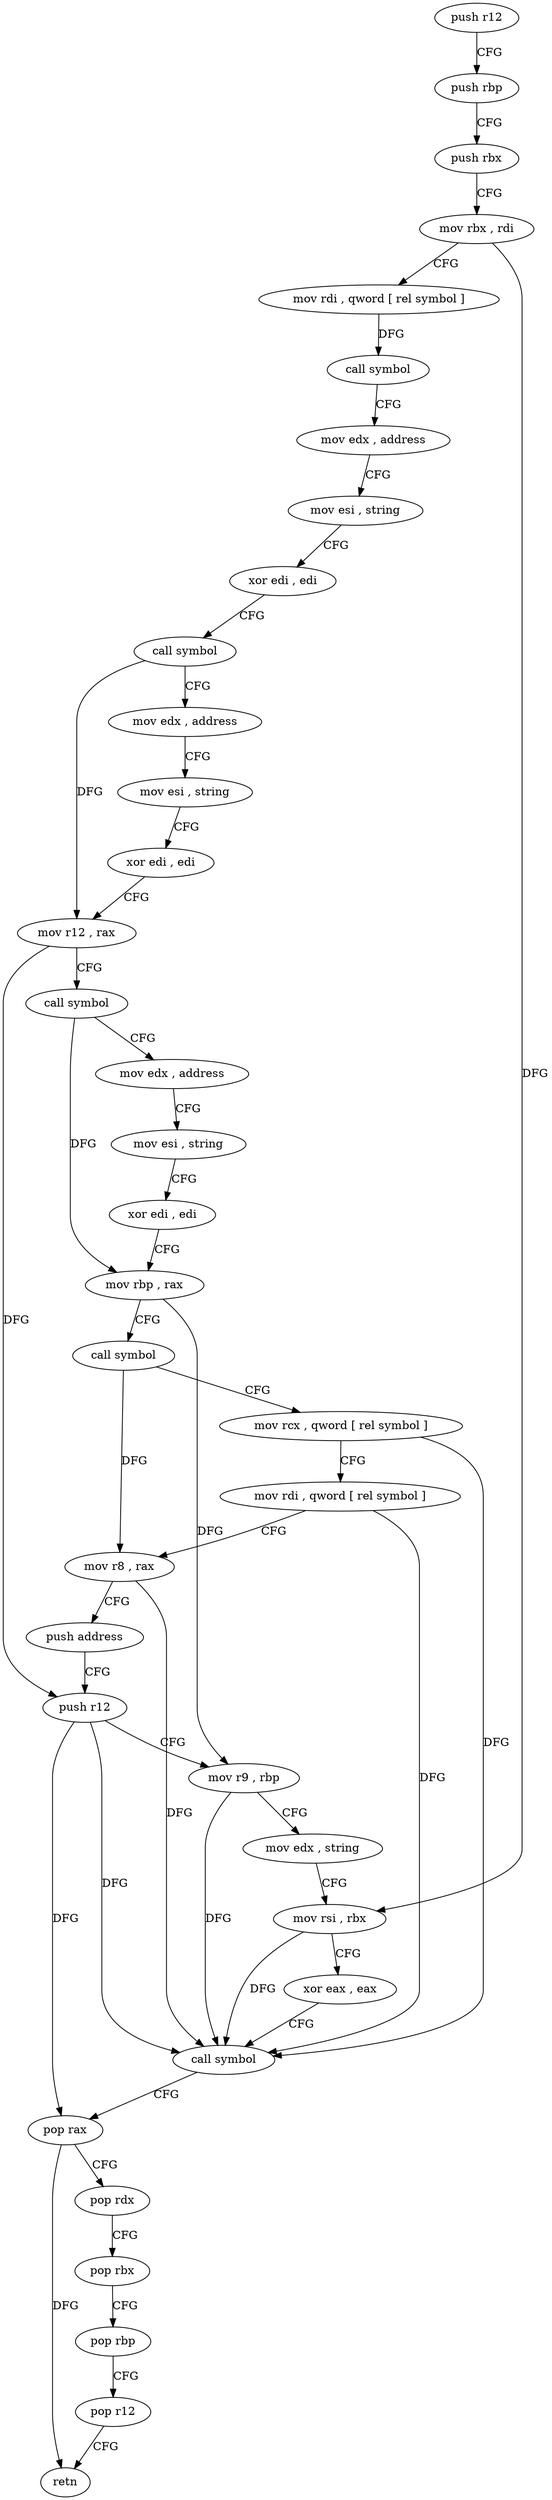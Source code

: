 digraph "func" {
"4287616" [label = "push r12" ]
"4287618" [label = "push rbp" ]
"4287619" [label = "push rbx" ]
"4287620" [label = "mov rbx , rdi" ]
"4287623" [label = "mov rdi , qword [ rel symbol ]" ]
"4287630" [label = "call symbol" ]
"4287635" [label = "mov edx , address" ]
"4287640" [label = "mov esi , string" ]
"4287645" [label = "xor edi , edi" ]
"4287647" [label = "call symbol" ]
"4287652" [label = "mov edx , address" ]
"4287657" [label = "mov esi , string" ]
"4287662" [label = "xor edi , edi" ]
"4287664" [label = "mov r12 , rax" ]
"4287667" [label = "call symbol" ]
"4287672" [label = "mov edx , address" ]
"4287677" [label = "mov esi , string" ]
"4287682" [label = "xor edi , edi" ]
"4287684" [label = "mov rbp , rax" ]
"4287687" [label = "call symbol" ]
"4287692" [label = "mov rcx , qword [ rel symbol ]" ]
"4287699" [label = "mov rdi , qword [ rel symbol ]" ]
"4287706" [label = "mov r8 , rax" ]
"4287709" [label = "push address" ]
"4287711" [label = "push r12" ]
"4287713" [label = "mov r9 , rbp" ]
"4287716" [label = "mov edx , string" ]
"4287721" [label = "mov rsi , rbx" ]
"4287724" [label = "xor eax , eax" ]
"4287726" [label = "call symbol" ]
"4287731" [label = "pop rax" ]
"4287732" [label = "pop rdx" ]
"4287733" [label = "pop rbx" ]
"4287734" [label = "pop rbp" ]
"4287735" [label = "pop r12" ]
"4287737" [label = "retn" ]
"4287616" -> "4287618" [ label = "CFG" ]
"4287618" -> "4287619" [ label = "CFG" ]
"4287619" -> "4287620" [ label = "CFG" ]
"4287620" -> "4287623" [ label = "CFG" ]
"4287620" -> "4287721" [ label = "DFG" ]
"4287623" -> "4287630" [ label = "DFG" ]
"4287630" -> "4287635" [ label = "CFG" ]
"4287635" -> "4287640" [ label = "CFG" ]
"4287640" -> "4287645" [ label = "CFG" ]
"4287645" -> "4287647" [ label = "CFG" ]
"4287647" -> "4287652" [ label = "CFG" ]
"4287647" -> "4287664" [ label = "DFG" ]
"4287652" -> "4287657" [ label = "CFG" ]
"4287657" -> "4287662" [ label = "CFG" ]
"4287662" -> "4287664" [ label = "CFG" ]
"4287664" -> "4287667" [ label = "CFG" ]
"4287664" -> "4287711" [ label = "DFG" ]
"4287667" -> "4287672" [ label = "CFG" ]
"4287667" -> "4287684" [ label = "DFG" ]
"4287672" -> "4287677" [ label = "CFG" ]
"4287677" -> "4287682" [ label = "CFG" ]
"4287682" -> "4287684" [ label = "CFG" ]
"4287684" -> "4287687" [ label = "CFG" ]
"4287684" -> "4287713" [ label = "DFG" ]
"4287687" -> "4287692" [ label = "CFG" ]
"4287687" -> "4287706" [ label = "DFG" ]
"4287692" -> "4287699" [ label = "CFG" ]
"4287692" -> "4287726" [ label = "DFG" ]
"4287699" -> "4287706" [ label = "CFG" ]
"4287699" -> "4287726" [ label = "DFG" ]
"4287706" -> "4287709" [ label = "CFG" ]
"4287706" -> "4287726" [ label = "DFG" ]
"4287709" -> "4287711" [ label = "CFG" ]
"4287711" -> "4287713" [ label = "CFG" ]
"4287711" -> "4287726" [ label = "DFG" ]
"4287711" -> "4287731" [ label = "DFG" ]
"4287713" -> "4287716" [ label = "CFG" ]
"4287713" -> "4287726" [ label = "DFG" ]
"4287716" -> "4287721" [ label = "CFG" ]
"4287721" -> "4287724" [ label = "CFG" ]
"4287721" -> "4287726" [ label = "DFG" ]
"4287724" -> "4287726" [ label = "CFG" ]
"4287726" -> "4287731" [ label = "CFG" ]
"4287731" -> "4287732" [ label = "CFG" ]
"4287731" -> "4287737" [ label = "DFG" ]
"4287732" -> "4287733" [ label = "CFG" ]
"4287733" -> "4287734" [ label = "CFG" ]
"4287734" -> "4287735" [ label = "CFG" ]
"4287735" -> "4287737" [ label = "CFG" ]
}
